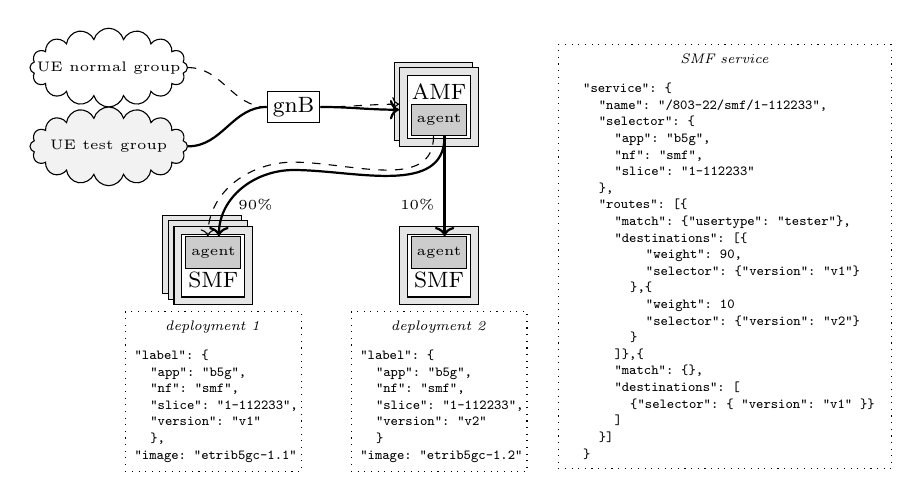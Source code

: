 \begin{tikzpicture}[every node/.style={font={\footnotesize}}, box/.style={rectangle,draw, inner sep=2pt}, pod/.style={box, minimum width=1cm, minimum height=1cm, fill=black!10}, nf/.style={box, minimum width=0.8cm, minimum height=0.8cm, fill=white}, agent/.style={box, minimum width=0.7cm, minimum height=0.4cm,fill=black!20,font={\tiny},inner sep=0}]
\node[pod] at (0,0) (ap2) {};
\node[pod] at ([xshift=2pt,yshift=-2pt]ap2) (ap1) {};

\node[pod,below] at ([yshift=-1cm]ap1.south) (sp2) {};

\node[pod,left] at ([xshift=-2.5cm,yshift=4pt]sp2) (sp4) {};
\node[pod] at ([xshift=2pt,yshift=-2pt]sp4) (sp3) {};
\node[pod] at ([xshift=2pt,yshift=-2pt]sp3) (sp1) {};



\node[box,left] at ([xshift=-1cm]ap1.west) (gnb) {gnB};
\node[cloud, draw, left, inner sep=0, aspect=2.5,cloud puffs=16, minimum width=2cm, minimum height=1cm] at ([xshift=-1cm, yshift=0.5cm]gnb.west) (c1) {};
\node[cloud, draw, left, inner sep=0, aspect=2.5,cloud puffs=16, minimum width=2cm, minimum height=1cm, fill=black!5] at ([xshift=-1cm, yshift=-0.5cm]gnb.west) (c2) {};
\node at (c1) {\tiny UE normal group};
\node at (c2) {\tiny UE test group};
\node[nf] at (ap1) (amf) {};
\node[nf] at (sp1) (smf1) {};
\node[nf] at (sp2) (smf2) {};
\node[below] at (amf.north) {AMF};
\node[above] at (smf1.south) {SMF};
\node[above] at (smf2.south) {SMF};
\node[above,agent] at ([yshift=1pt]amf.south) (ag1) {agent};
\node[below,agent] at ([yshift=-1pt]smf1.north) (ag2) {agent};
\node[below,agent] at ([yshift=-1pt]smf2.north) (ag3) {agent};
\draw[dashed, ->] (c1.east) to[out=0,in=180] (gnb) to[out=0,in=180] ([yshift=1pt]ap1.west);
\draw[thick, ->] (c2.east) to[out=0,in=180] (gnb) to[out=0,in=180] ([yshift=-1pt]ap1.west);
\draw[dashed, ->] ([xshift=-2pt]ag1.south) to[out=-90,in=0] ([yshift=-0.5cm]gnb.south) to[out=180,in=90]  ([xshift=-2pt]ag2.north);
\draw[thick, ->] ([xshift=2pt]ag1.south) to[out=-90,in=0] ([yshift=-0.6cm]gnb.south) to[out=180,in=90] node[pos=0.5,below,xshift=5pt] {\tiny 90\%} ([xshift=2pt]ag2.north);
\draw[thick, ->] ([xshift=2pt]ag1.south) to[out=-90,in=90] node[pos=0.7,left] {\tiny 10\%} ([xshift=2pt]ag3.north);

\node[draw, dotted, below, text width=2cm] at ([yshift=-2pt]sp1.south) (l1) {\tiny \begin{verbatim} 
"label": {
  "app": "b5g",
  "nf": "smf",
  "slice": "1-112233",
  "version": "v1"
  },
"image: "etrib5gc-1.1"
\end{verbatim}};

\node[draw, dotted, below, text width=2cm] at ([yshift=-2pt]sp2.south) (l2) {\tiny \begin{verbatim}
"label": {
  "app": "b5g",
  "nf": "smf",
  "slice": "1-112233",
  "version": "v2"
  }
"image: "etrib5gc-1.2"
\end{verbatim}};

\node[draw,dotted, right, text width=4cm] at ([xshift=1cm,yshift=-1.9cm]ap1.east) (l3) {\tiny \begin{verbatim} 
  "service": {
    "name": "/803-22/smf/1-112233",
    "selector": {
      "app": "b5g",
      "nf": "smf",
      "slice": "1-112233"
    },
    "routes": [{
      "match": {"usertype": "tester"},
      "destinations": [{
          "weight": 90,
          "selector": {"version": "v1"}
        },{
          "weight": 10
          "selector": {"version": "v2"}
        }
      ]},{
      "match": {},   
      "destinations": [
        {"selector": { "version": "v1" }}
      ]
    }]
  }
\end{verbatim}};

\node [below] at (l1.north) {\tiny \textit{deployment 1}};
\node [below] at (l2.north) {\tiny \textit{deployment 2}};
\node [below] at (l3.north) {\tiny \textit{SMF service}};

\end{tikzpicture}